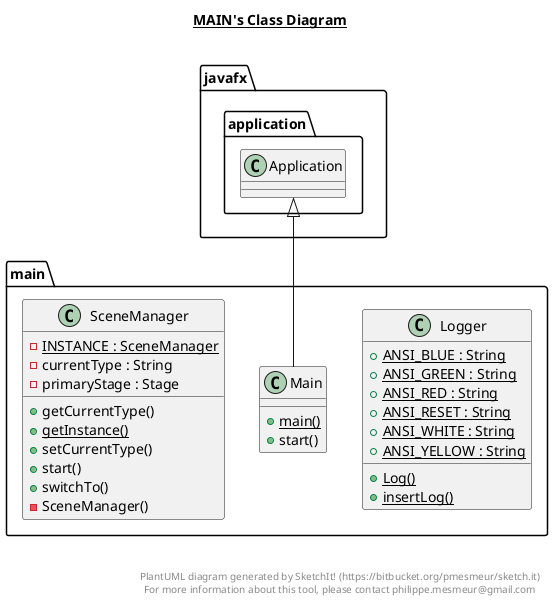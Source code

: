 @startuml

title __MAIN's Class Diagram__\n

  namespace main {
    class main.Logger {
        {static} + ANSI_BLUE : String
        {static} + ANSI_GREEN : String
        {static} + ANSI_RED : String
        {static} + ANSI_RESET : String
        {static} + ANSI_WHITE : String
        {static} + ANSI_YELLOW : String
        {static} + Log()
        {static} + insertLog()
    }
  }
  

  namespace main {
    class main.Main {
        {static} + main()
        + start()
    }
  }
  

  namespace main {
    class main.SceneManager {
        {static} - INSTANCE : SceneManager
        - currentType : String
        - primaryStage : Stage
        + getCurrentType()
        {static} + getInstance()
        + setCurrentType()
        + start()
        + switchTo()
        - SceneManager()
    }
  }
  

  main.Main -up-|> javafx.application.Application


right footer


PlantUML diagram generated by SketchIt! (https://bitbucket.org/pmesmeur/sketch.it)
For more information about this tool, please contact philippe.mesmeur@gmail.com
endfooter

@enduml
